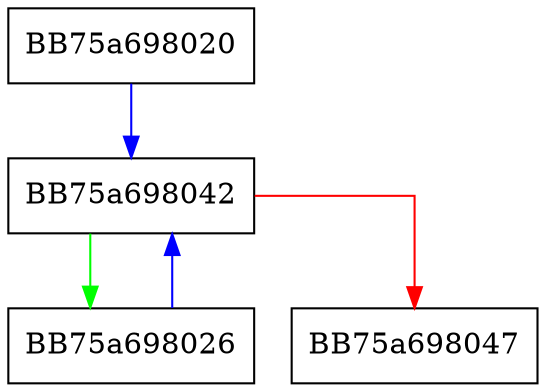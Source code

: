 digraph sqlite3ExpirePreparedStatements {
  node [shape="box"];
  graph [splines=ortho];
  BB75a698020 -> BB75a698042 [color="blue"];
  BB75a698026 -> BB75a698042 [color="blue"];
  BB75a698042 -> BB75a698026 [color="green"];
  BB75a698042 -> BB75a698047 [color="red"];
}